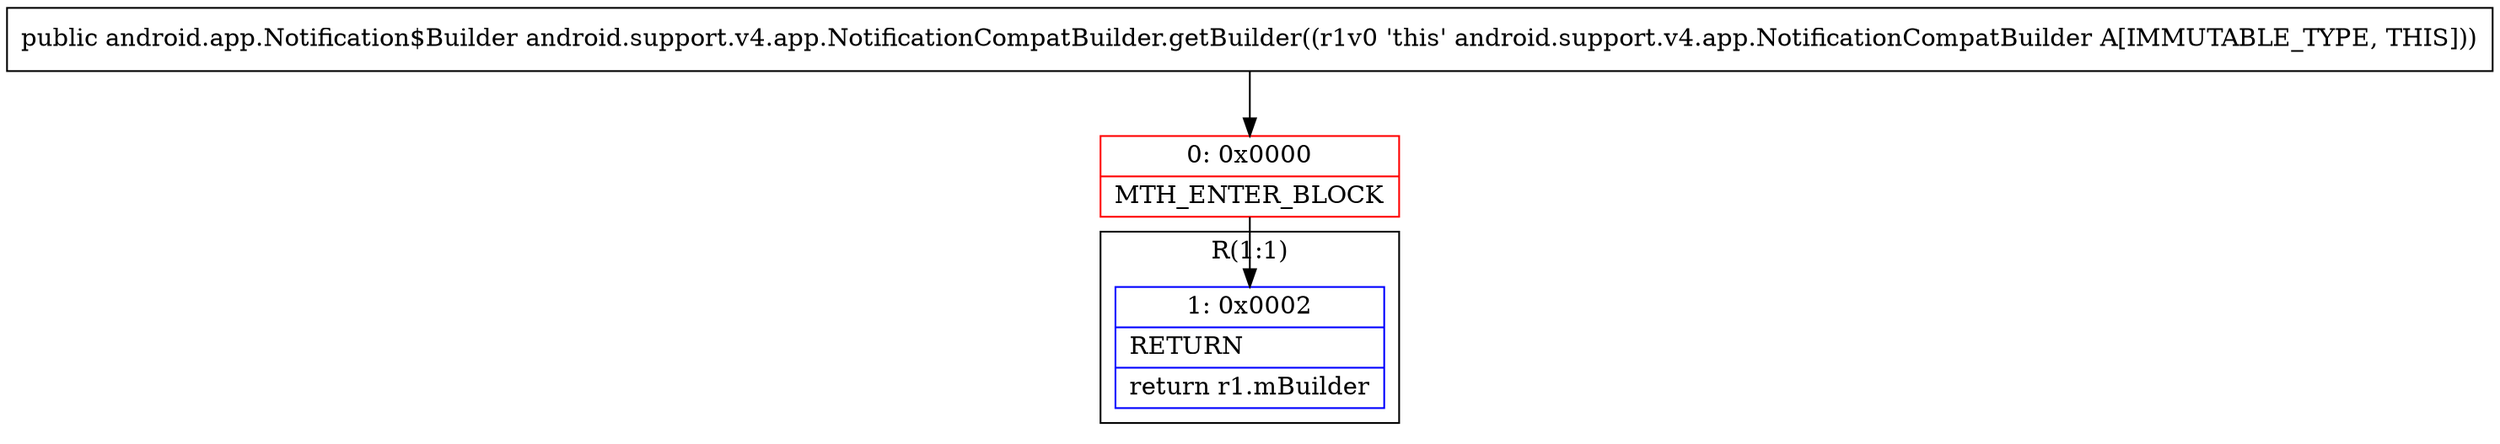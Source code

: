 digraph "CFG forandroid.support.v4.app.NotificationCompatBuilder.getBuilder()Landroid\/app\/Notification$Builder;" {
subgraph cluster_Region_886070780 {
label = "R(1:1)";
node [shape=record,color=blue];
Node_1 [shape=record,label="{1\:\ 0x0002|RETURN\l|return r1.mBuilder\l}"];
}
Node_0 [shape=record,color=red,label="{0\:\ 0x0000|MTH_ENTER_BLOCK\l}"];
MethodNode[shape=record,label="{public android.app.Notification$Builder android.support.v4.app.NotificationCompatBuilder.getBuilder((r1v0 'this' android.support.v4.app.NotificationCompatBuilder A[IMMUTABLE_TYPE, THIS])) }"];
MethodNode -> Node_0;
Node_0 -> Node_1;
}

